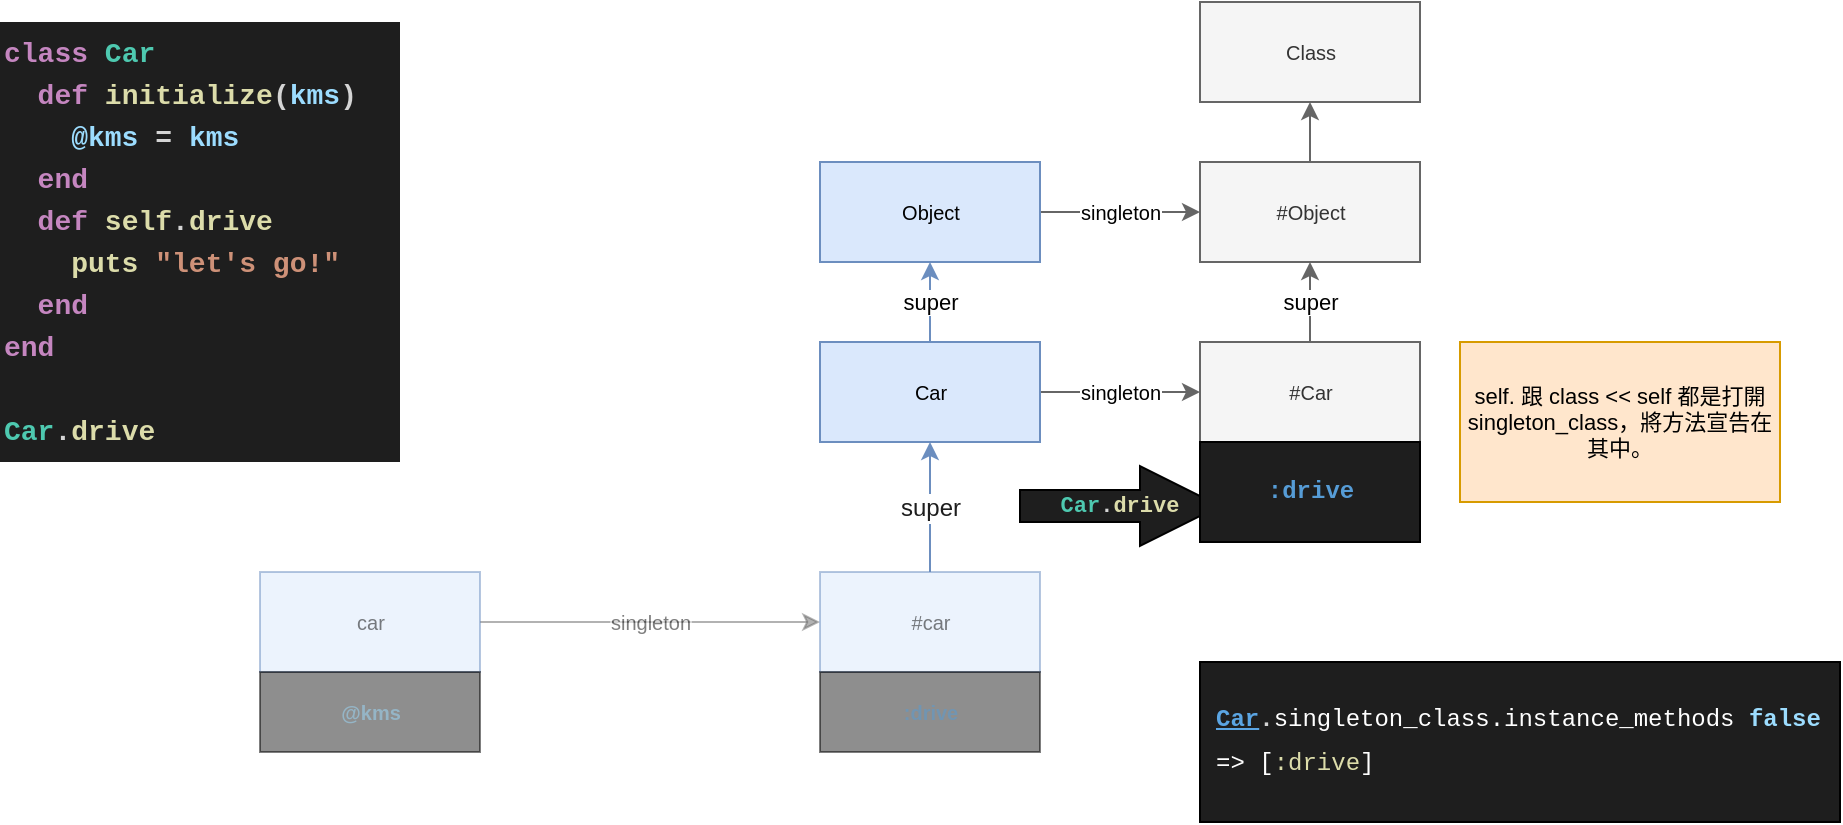 <mxfile>
    <diagram id="1DmJG_v_HB7CN_tW5fvp" name="Page-1">
        <mxGraphModel dx="557" dy="389" grid="1" gridSize="10" guides="1" tooltips="1" connect="1" arrows="1" fold="1" page="1" pageScale="1" pageWidth="827" pageHeight="1169" background="#ffffff" math="0" shadow="0">
            <root>
                <mxCell id="0"/>
                <mxCell id="1" parent="0"/>
                <mxCell id="22" value="singleton" style="edgeStyle=none;html=1;fontSize=10;fillColor=#f5f5f5;strokeColor=#666666;" parent="1" source="20" target="21" edge="1">
                    <mxGeometry relative="1" as="geometry">
                        <mxPoint as="offset"/>
                    </mxGeometry>
                </mxCell>
                <mxCell id="20" value="Object" style="html=1;fontSize=10;fillColor=#dae8fc;strokeColor=#6c8ebf;" parent="1" vertex="1">
                    <mxGeometry x="450" y="120" width="110" height="50" as="geometry"/>
                </mxCell>
                <mxCell id="24" value="" style="edgeStyle=none;html=1;fontSize=10;fillColor=#f5f5f5;strokeColor=#666666;" parent="1" source="21" target="23" edge="1">
                    <mxGeometry relative="1" as="geometry"/>
                </mxCell>
                <mxCell id="21" value="&lt;span style=&quot;font-weight: normal&quot;&gt;#&lt;span&gt;Object&lt;/span&gt;&lt;/span&gt;" style="html=1;fontSize=10;fontStyle=1;fillColor=#f5f5f5;fontColor=#333333;strokeColor=#666666;" parent="1" vertex="1">
                    <mxGeometry x="640" y="120" width="110" height="50" as="geometry"/>
                </mxCell>
                <mxCell id="23" value="Class" style="html=1;fontSize=10;fillColor=#f5f5f5;fontColor=#333333;strokeColor=#666666;" parent="1" vertex="1">
                    <mxGeometry x="640" y="40" width="110" height="50" as="geometry"/>
                </mxCell>
                <mxCell id="29" value="klass" style="edgeStyle=none;html=1;fontSize=10;" parent="1" edge="1">
                    <mxGeometry relative="1" as="geometry">
                        <mxPoint x="560" y="245" as="sourcePoint"/>
                    </mxGeometry>
                </mxCell>
                <mxCell id="33" value="singleton" style="edgeStyle=none;html=1;fontSize=10;fillColor=#f5f5f5;strokeColor=#666666;" parent="1" source="30" target="31" edge="1">
                    <mxGeometry relative="1" as="geometry"/>
                </mxCell>
                <mxCell id="47" value="super" style="edgeStyle=none;html=1;fillColor=#dae8fc;strokeColor=#6c8ebf;" parent="1" source="30" target="20" edge="1">
                    <mxGeometry relative="1" as="geometry"/>
                </mxCell>
                <mxCell id="30" value="Car" style="html=1;fontSize=10;fillColor=#dae8fc;strokeColor=#6c8ebf;" parent="1" vertex="1">
                    <mxGeometry x="450" y="210" width="110" height="50" as="geometry"/>
                </mxCell>
                <mxCell id="48" value="super" style="edgeStyle=none;html=1;fillColor=#f5f5f5;strokeColor=#666666;" parent="1" source="31" target="21" edge="1">
                    <mxGeometry relative="1" as="geometry"/>
                </mxCell>
                <mxCell id="31" value="&lt;span style=&quot;font-weight: normal&quot;&gt;#Car&lt;/span&gt;" style="html=1;fontSize=10;fontStyle=1;fillColor=#f5f5f5;fontColor=#333333;strokeColor=#666666;" parent="1" vertex="1">
                    <mxGeometry x="640" y="210" width="110" height="50" as="geometry"/>
                </mxCell>
                <mxCell id="40" value="singleton" style="edgeStyle=none;html=1;fontSize=10;fillColor=#f5f5f5;strokeColor=#666666;opacity=50;textOpacity=50;" parent="1" source="37" target="38" edge="1">
                    <mxGeometry relative="1" as="geometry"/>
                </mxCell>
                <mxCell id="37" value="car" style="html=1;fontSize=10;fillColor=#dae8fc;strokeColor=#6c8ebf;opacity=50;textOpacity=50;" parent="1" vertex="1">
                    <mxGeometry x="170" y="325" width="110" height="50" as="geometry"/>
                </mxCell>
                <mxCell id="55" value="&lt;font color=&quot;#1e1e1e&quot;&gt;super&lt;/font&gt;" style="edgeStyle=none;html=1;fontSize=12;fontColor=#569CD6;fillColor=#dae8fc;strokeColor=#6c8ebf;entryX=0.5;entryY=1;entryDx=0;entryDy=0;" parent="1" source="38" target="30" edge="1">
                    <mxGeometry relative="1" as="geometry">
                        <mxPoint x="505" y="300" as="targetPoint"/>
                    </mxGeometry>
                </mxCell>
                <mxCell id="38" value="#car" style="html=1;fontSize=10;fillColor=#dae8fc;strokeColor=#6c8ebf;opacity=50;textOpacity=50;" parent="1" vertex="1">
                    <mxGeometry x="450" y="325" width="110" height="50" as="geometry"/>
                </mxCell>
                <mxCell id="41" value="&lt;div style=&quot;font-family: &amp;#34;menlo&amp;#34; , &amp;#34;monaco&amp;#34; , &amp;#34;courier new&amp;#34; , monospace ; font-weight: bold ; font-size: 14px ; line-height: 21px&quot;&gt;&lt;div style=&quot;color: rgb(212 , 212 , 212)&quot;&gt;&lt;span style=&quot;color: #c586c0&quot;&gt;class&lt;/span&gt; &lt;span style=&quot;color: #4ec9b0&quot;&gt;Car&lt;/span&gt;&lt;/div&gt;&lt;div style=&quot;color: rgb(212 , 212 , 212)&quot;&gt;&lt;span style=&quot;color: #c586c0&quot;&gt;&amp;nbsp; def&lt;/span&gt; &lt;span style=&quot;color: #dcdcaa&quot;&gt;initialize&lt;/span&gt;(&lt;span style=&quot;color: #9cdcfe&quot;&gt;kms&lt;/span&gt;)&lt;/div&gt;&lt;div style=&quot;color: rgb(212 , 212 , 212)&quot;&gt;&lt;span style=&quot;color: #9cdcfe&quot;&gt;&amp;nbsp; &amp;nbsp; @kms&lt;/span&gt; = &lt;span style=&quot;color: #9cdcfe&quot;&gt;kms&lt;/span&gt;&lt;/div&gt;&lt;div style=&quot;color: rgb(212 , 212 , 212)&quot;&gt;&lt;span style=&quot;color: #c586c0&quot;&gt;&amp;nbsp; end&lt;/span&gt;&lt;/div&gt;&lt;div&gt;&lt;span style=&quot;color: rgb(197 , 134 , 192)&quot;&gt;&amp;nbsp; def&lt;/span&gt;&lt;font color=&quot;#d4d4d4&quot;&gt;&amp;nbsp;&lt;/font&gt;&lt;font color=&quot;#dcdcaa&quot;&gt;self&lt;/font&gt;&lt;font color=&quot;#d4d4d4&quot;&gt;.&lt;/font&gt;&lt;span style=&quot;color: rgb(220 , 220 , 170)&quot;&gt;drive&lt;/span&gt;&lt;/div&gt;&lt;div style=&quot;color: rgb(212 , 212 , 212)&quot;&gt;&lt;span style=&quot;color: #dcdcaa&quot;&gt;&amp;nbsp; &amp;nbsp; puts&lt;/span&gt; &lt;span style=&quot;color: #ce9178&quot;&gt;&quot;let's go!&quot;&lt;/span&gt;&lt;/div&gt;&lt;div style=&quot;color: rgb(212 , 212 , 212)&quot;&gt;&lt;span style=&quot;color: #c586c0&quot;&gt;&amp;nbsp; end&lt;/span&gt;&lt;/div&gt;&lt;div style=&quot;color: rgb(212 , 212 , 212)&quot;&gt;&lt;span style=&quot;color: #c586c0&quot;&gt;end&lt;/span&gt;&lt;/div&gt;&lt;div style=&quot;color: rgb(212 , 212 , 212)&quot;&gt;  &lt;/div&gt;&lt;div style=&quot;color: rgb(212 , 212 , 212)&quot;&gt;&lt;span style=&quot;color: #9cdcfe&quot;&gt;&lt;br&gt;&lt;/span&gt;&lt;/div&gt;&lt;div style=&quot;color: rgb(212 , 212 , 212)&quot;&gt;&lt;span style=&quot;color: #4ec9b0&quot;&gt;Car&lt;/span&gt;.&lt;span style=&quot;color: rgb(220 , 220 , 170)&quot;&gt;drive&lt;/span&gt;&lt;/div&gt;&lt;/div&gt;" style="text;html=1;align=left;verticalAlign=middle;resizable=0;points=[];autosize=1;strokeColor=none;fillColor=#1E1E1E;spacing=2;labelBackgroundColor=#1e1e1e;" parent="1" vertex="1">
                    <mxGeometry x="40" y="50" width="200" height="220" as="geometry"/>
                </mxCell>
                <mxCell id="46" value="&lt;font color=&quot;#9cdcfe&quot;&gt;@kms&lt;/font&gt;" style="html=1;fontSize=10;fillColor=#1E1E1E;fontStyle=1;opacity=50;textOpacity=50;" parent="1" vertex="1">
                    <mxGeometry x="170" y="375" width="110" height="40" as="geometry"/>
                </mxCell>
                <mxCell id="50" value="&lt;font color=&quot;#569cd6&quot;&gt;:drive&lt;/font&gt;" style="html=1;fontSize=10;fillColor=#1E1E1E;fontStyle=1;opacity=50;textOpacity=50;" parent="1" vertex="1">
                    <mxGeometry x="450" y="375" width="110" height="40" as="geometry"/>
                </mxCell>
                <mxCell id="51" value="&lt;div style=&quot;line-height: 21px&quot;&gt;&lt;div style=&quot;font-family: &amp;#34;menlo&amp;#34; , &amp;#34;monaco&amp;#34; , &amp;#34;courier new&amp;#34; , monospace&quot;&gt;&lt;font style=&quot;font-size: 12px&quot; color=&quot;#5ba5e3&quot;&gt;&lt;u&gt;Car&lt;/u&gt;&lt;/font&gt;&lt;span style=&quot;font-size: 12px ; color: rgb(212 , 212 , 212)&quot;&gt;.&lt;/span&gt;&lt;font color=&quot;#ffffff&quot; style=&quot;font-size: 12px&quot;&gt;&lt;span style=&quot;font-weight: normal&quot;&gt;singleton_class.instance_methods&lt;/span&gt;&lt;/font&gt;&lt;font color=&quot;#dcdcaa&quot; style=&quot;font-size: 12px&quot;&gt;&amp;nbsp;&lt;/font&gt;&lt;font color=&quot;#9cdcfe&quot; style=&quot;font-size: 12px&quot;&gt;false&lt;/font&gt;&lt;br&gt;&lt;/div&gt;&lt;div&gt;&lt;span style=&quot;font-weight: normal&quot;&gt;&lt;span style=&quot;font-family: &amp;#34;menlo&amp;#34; , &amp;#34;monaco&amp;#34; , &amp;#34;courier new&amp;#34; , monospace ; font-size: 12px&quot;&gt;&lt;font color=&quot;#ffffff&quot;&gt;=&amp;gt;&amp;nbsp;&lt;/font&gt;&lt;/span&gt;&lt;span style=&quot;font-size: 12px&quot;&gt;&lt;font face=&quot;menlo, monaco, courier new, monospace&quot; color=&quot;#ffffff&quot;&gt;[&lt;/font&gt;&lt;font color=&quot;#dcdcaa&quot; face=&quot;menlo, monaco, courier new, monospace&quot;&gt;:drive&lt;/font&gt;&lt;font face=&quot;menlo, monaco, courier new, monospace&quot; color=&quot;#ffffff&quot;&gt;]&lt;/font&gt;&lt;/span&gt;&lt;/span&gt;&lt;/div&gt;&lt;/div&gt;" style="html=1;fontSize=10;fillColor=#1E1E1E;fontStyle=1;labelBackgroundColor=none;align=left;spacing=8;" parent="1" vertex="1">
                    <mxGeometry x="640" y="370" width="320" height="80" as="geometry"/>
                </mxCell>
                <mxCell id="53" value="&lt;span style=&quot;font-family: menlo, monaco, &amp;quot;courier new&amp;quot;, monospace; font-size: 11px; font-weight: 700; text-align: left; background-color: rgb(30, 30, 30); color: rgb(78, 201, 176);&quot;&gt;Car&lt;/span&gt;&lt;span style=&quot;color: rgb(212, 212, 212); font-family: menlo, monaco, &amp;quot;courier new&amp;quot;, monospace; font-size: 11px; font-weight: 700; text-align: left; background-color: rgb(30, 30, 30);&quot;&gt;.&lt;/span&gt;&lt;span style=&quot;font-family: menlo, monaco, &amp;quot;courier new&amp;quot;, monospace; font-size: 11px; font-weight: 700; text-align: left; background-color: rgb(30, 30, 30); color: rgb(220, 220, 170);&quot;&gt;drive&lt;/span&gt;" style="shape=singleArrow;whiteSpace=wrap;html=1;arrowWidth=0.4;arrowSize=0.4;labelBackgroundColor=none;fontSize=11;fontColor=#569CD6;fillColor=#1E1E1E;" parent="1" vertex="1">
                    <mxGeometry x="550" y="272" width="100" height="40" as="geometry"/>
                </mxCell>
                <mxCell id="56" value="&lt;div style=&quot;background-color: rgb(30 , 30 , 30) ; font-family: &amp;#34;menlo&amp;#34; , &amp;#34;monaco&amp;#34; , &amp;#34;courier new&amp;#34; , monospace ; font-size: 12px ; line-height: 21px&quot;&gt;&lt;span style=&quot;color: rgb(86 , 156 , 214)&quot;&gt;:drive&lt;/span&gt;&lt;br&gt;&lt;/div&gt;" style="html=1;fontSize=10;fillColor=#1E1E1E;fontStyle=1" parent="1" vertex="1">
                    <mxGeometry x="640" y="260" width="110" height="50" as="geometry"/>
                </mxCell>
                <mxCell id="57" value="self. 跟 class &amp;lt;&amp;lt; self 都是打開 singleton_class，將方法宣告在其中。" style="whiteSpace=wrap;html=1;fontSize=11;fillColor=#ffe6cc;strokeColor=#d79b00;" parent="1" vertex="1">
                    <mxGeometry x="770" y="210" width="160" height="80" as="geometry"/>
                </mxCell>
            </root>
        </mxGraphModel>
    </diagram>
</mxfile>